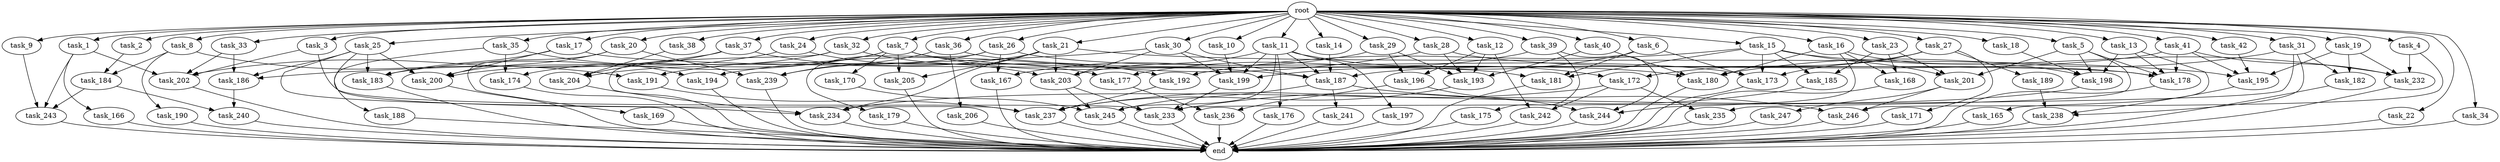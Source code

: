 digraph G {
  task_189 [size="6957847019.520000"];
  task_240 [size="6184752906.240000"];
  task_15 [size="10.240000"];
  task_185 [size="7301444403.200000"];
  task_175 [size="4209067950.080000"];
  task_9 [size="10.240000"];
  task_40 [size="10.240000"];
  task_183 [size="19756849561.600002"];
  task_4 [size="10.240000"];
  task_179 [size="4209067950.080000"];
  task_20 [size="10.240000"];
  task_166 [size="2147483648.000000"];
  task_13 [size="10.240000"];
  task_16 [size="10.240000"];
  task_14 [size="10.240000"];
  task_174 [size="8933531975.680000"];
  task_3 [size="10.240000"];
  task_204 [size="18296560680.959999"];
  task_192 [size="4552665333.760000"];
  task_5 [size="10.240000"];
  task_169 [size="5497558138.880000"];
  task_199 [size="15633680957.440001"];
  task_180 [size="18210661335.040001"];
  task_26 [size="10.240000"];
  task_28 [size="10.240000"];
  task_203 [size="16750372454.400000"];
  task_42 [size="10.240000"];
  task_233 [size="19842748907.520000"];
  task_2 [size="10.240000"];
  task_186 [size="5927054868.480000"];
  task_172 [size="13915694039.040001"];
  task_7 [size="10.240000"];
  task_176 [size="6957847019.520000"];
  task_25 [size="10.240000"];
  task_190 [size="8589934592.000000"];
  task_201 [size="8675833937.920000"];
  task_31 [size="10.240000"];
  task_188 [size="8589934592.000000"];
  task_232 [size="15719580303.360001"];
  task_191 [size="12799002542.080000"];
  task_23 [size="10.240000"];
  task_165 [size="343597383.680000"];
  task_194 [size="17179869184.000000"];
  task_238 [size="9448928051.200001"];
  task_200 [size="17437567221.760002"];
  task_237 [size="17523466567.680000"];
  task_29 [size="10.240000"];
  task_1 [size="10.240000"];
  task_205 [size="12799002542.080000"];
  task_197 [size="6957847019.520000"];
  task_195 [size="14602888806.400000"];
  task_173 [size="18468359372.799999"];
  task_246 [size="9448928051.200001"];
  task_236 [size="8418135900.160000"];
  task_171 [size="6957847019.520000"];
  task_198 [size="12884901888.000000"];
  task_184 [size="15547781611.520000"];
  task_244 [size="15375982919.680000"];
  task_24 [size="10.240000"];
  task_18 [size="10.240000"];
  task_181 [size="15891378995.200001"];
  task_167 [size="4982162063.360000"];
  task_243 [size="13829794693.120001"];
  task_242 [size="8332236554.240000"];
  task_170 [size="8589934592.000000"];
  task_245 [size="17695265259.520000"];
  task_32 [size="10.240000"];
  task_12 [size="10.240000"];
  task_22 [size="10.240000"];
  task_19 [size="10.240000"];
  task_41 [size="10.240000"];
  task_168 [size="10050223472.639999"];
  task_21 [size="10.240000"];
  task_177 [size="4982162063.360000"];
  task_193 [size="12884901888.000000"];
  task_30 [size="10.240000"];
  task_39 [size="10.240000"];
  task_8 [size="10.240000"];
  task_34 [size="10.240000"];
  root [size="0.000000"];
  task_17 [size="10.240000"];
  end [size="0.000000"];
  task_202 [size="8847632629.760000"];
  task_10 [size="10.240000"];
  task_27 [size="10.240000"];
  task_182 [size="5239860101.120000"];
  task_6 [size="10.240000"];
  task_37 [size="10.240000"];
  task_35 [size="10.240000"];
  task_33 [size="10.240000"];
  task_241 [size="2147483648.000000"];
  task_239 [size="16664473108.480000"];
  task_38 [size="10.240000"];
  task_234 [size="12970801233.920000"];
  task_196 [size="2147483648.000000"];
  task_247 [size="3092376453.120000"];
  task_206 [size="6957847019.520000"];
  task_187 [size="23278722744.320000"];
  task_11 [size="10.240000"];
  task_36 [size="10.240000"];
  task_178 [size="21474836480.000000"];
  task_235 [size="8332236554.240000"];

  task_189 -> task_238 [size="301989888.000000"];
  task_240 -> end [size="1.000000"];
  task_15 -> task_181 [size="411041792.000000"];
  task_15 -> task_192 [size="411041792.000000"];
  task_15 -> task_173 [size="411041792.000000"];
  task_15 -> task_185 [size="411041792.000000"];
  task_15 -> task_201 [size="411041792.000000"];
  task_15 -> task_232 [size="411041792.000000"];
  task_185 -> task_233 [size="679477248.000000"];
  task_175 -> end [size="1.000000"];
  task_9 -> task_243 [size="838860800.000000"];
  task_40 -> task_180 [size="209715200.000000"];
  task_40 -> task_193 [size="209715200.000000"];
  task_183 -> end [size="1.000000"];
  task_4 -> task_246 [size="411041792.000000"];
  task_4 -> task_232 [size="411041792.000000"];
  task_179 -> end [size="1.000000"];
  task_20 -> task_239 [size="536870912.000000"];
  task_20 -> task_169 [size="536870912.000000"];
  task_20 -> task_200 [size="536870912.000000"];
  task_166 -> end [size="1.000000"];
  task_13 -> task_178 [size="33554432.000000"];
  task_13 -> task_198 [size="33554432.000000"];
  task_13 -> task_165 [size="33554432.000000"];
  task_16 -> task_168 [size="679477248.000000"];
  task_16 -> task_180 [size="679477248.000000"];
  task_16 -> task_198 [size="679477248.000000"];
  task_16 -> task_244 [size="679477248.000000"];
  task_14 -> task_187 [size="209715200.000000"];
  task_174 -> end [size="1.000000"];
  task_3 -> task_202 [size="209715200.000000"];
  task_3 -> task_233 [size="209715200.000000"];
  task_204 -> end [size="1.000000"];
  task_192 -> task_237 [size="134217728.000000"];
  task_5 -> task_178 [size="134217728.000000"];
  task_5 -> task_198 [size="134217728.000000"];
  task_5 -> task_235 [size="134217728.000000"];
  task_5 -> task_201 [size="134217728.000000"];
  task_169 -> end [size="1.000000"];
  task_199 -> task_233 [size="536870912.000000"];
  task_180 -> end [size="1.000000"];
  task_26 -> task_167 [size="411041792.000000"];
  task_26 -> task_179 [size="411041792.000000"];
  task_26 -> task_173 [size="411041792.000000"];
  task_26 -> task_239 [size="411041792.000000"];
  task_28 -> task_178 [size="838860800.000000"];
  task_28 -> task_193 [size="838860800.000000"];
  task_28 -> task_194 [size="838860800.000000"];
  task_203 -> task_233 [size="301989888.000000"];
  task_203 -> task_245 [size="301989888.000000"];
  task_42 -> task_195 [size="301989888.000000"];
  task_233 -> end [size="1.000000"];
  task_2 -> task_184 [size="679477248.000000"];
  task_186 -> task_240 [size="301989888.000000"];
  task_172 -> task_235 [size="679477248.000000"];
  task_172 -> task_237 [size="679477248.000000"];
  task_172 -> task_242 [size="679477248.000000"];
  task_7 -> task_181 [size="838860800.000000"];
  task_7 -> task_183 [size="838860800.000000"];
  task_7 -> task_204 [size="838860800.000000"];
  task_7 -> task_187 [size="838860800.000000"];
  task_7 -> task_170 [size="838860800.000000"];
  task_7 -> task_205 [size="838860800.000000"];
  task_176 -> end [size="1.000000"];
  task_25 -> task_183 [size="411041792.000000"];
  task_25 -> task_186 [size="411041792.000000"];
  task_25 -> task_237 [size="411041792.000000"];
  task_25 -> task_200 [size="411041792.000000"];
  task_25 -> task_234 [size="411041792.000000"];
  task_190 -> end [size="1.000000"];
  task_201 -> task_246 [size="301989888.000000"];
  task_201 -> task_247 [size="301989888.000000"];
  task_31 -> task_180 [size="209715200.000000"];
  task_31 -> task_233 [size="209715200.000000"];
  task_31 -> task_182 [size="209715200.000000"];
  task_31 -> task_238 [size="209715200.000000"];
  task_188 -> end [size="1.000000"];
  task_232 -> end [size="1.000000"];
  task_191 -> task_237 [size="75497472.000000"];
  task_23 -> task_168 [size="301989888.000000"];
  task_23 -> task_201 [size="301989888.000000"];
  task_23 -> task_185 [size="301989888.000000"];
  task_165 -> end [size="1.000000"];
  task_194 -> end [size="1.000000"];
  task_238 -> end [size="1.000000"];
  task_200 -> end [size="1.000000"];
  task_237 -> end [size="1.000000"];
  task_29 -> task_167 [size="75497472.000000"];
  task_29 -> task_196 [size="75497472.000000"];
  task_29 -> task_193 [size="75497472.000000"];
  task_1 -> task_202 [size="209715200.000000"];
  task_1 -> task_243 [size="209715200.000000"];
  task_1 -> task_166 [size="209715200.000000"];
  task_205 -> end [size="1.000000"];
  task_197 -> end [size="1.000000"];
  task_195 -> task_238 [size="411041792.000000"];
  task_173 -> end [size="1.000000"];
  task_246 -> end [size="1.000000"];
  task_236 -> end [size="1.000000"];
  task_171 -> end [size="1.000000"];
  task_198 -> task_234 [size="411041792.000000"];
  task_184 -> task_243 [size="301989888.000000"];
  task_184 -> task_240 [size="301989888.000000"];
  task_244 -> end [size="1.000000"];
  task_24 -> task_177 [size="75497472.000000"];
  task_24 -> task_200 [size="75497472.000000"];
  task_18 -> task_198 [size="411041792.000000"];
  task_181 -> end [size="1.000000"];
  task_167 -> end [size="1.000000"];
  task_243 -> end [size="1.000000"];
  task_242 -> end [size="1.000000"];
  task_170 -> task_245 [size="536870912.000000"];
  task_245 -> end [size="1.000000"];
  task_32 -> task_192 [size="33554432.000000"];
  task_32 -> task_174 [size="33554432.000000"];
  task_32 -> task_234 [size="33554432.000000"];
  task_12 -> task_196 [size="134217728.000000"];
  task_12 -> task_242 [size="134217728.000000"];
  task_12 -> task_193 [size="134217728.000000"];
  task_22 -> end [size="1.000000"];
  task_19 -> task_182 [size="301989888.000000"];
  task_19 -> task_232 [size="301989888.000000"];
  task_19 -> task_195 [size="301989888.000000"];
  task_41 -> task_178 [size="411041792.000000"];
  task_41 -> task_232 [size="411041792.000000"];
  task_41 -> task_195 [size="411041792.000000"];
  task_41 -> task_187 [size="411041792.000000"];
  task_168 -> end [size="1.000000"];
  task_21 -> task_203 [size="411041792.000000"];
  task_21 -> task_191 [size="411041792.000000"];
  task_21 -> task_195 [size="411041792.000000"];
  task_21 -> task_234 [size="411041792.000000"];
  task_21 -> task_205 [size="411041792.000000"];
  task_177 -> task_236 [size="411041792.000000"];
  task_193 -> task_237 [size="411041792.000000"];
  task_30 -> task_203 [size="134217728.000000"];
  task_30 -> task_186 [size="134217728.000000"];
  task_30 -> task_199 [size="134217728.000000"];
  task_30 -> task_187 [size="134217728.000000"];
  task_39 -> task_244 [size="411041792.000000"];
  task_39 -> task_177 [size="411041792.000000"];
  task_39 -> task_175 [size="411041792.000000"];
  task_8 -> task_190 [size="838860800.000000"];
  task_8 -> task_191 [size="838860800.000000"];
  task_8 -> task_184 [size="838860800.000000"];
  task_34 -> end [size="1.000000"];
  root -> task_39 [size="1.000000"];
  root -> task_26 [size="1.000000"];
  root -> task_8 [size="1.000000"];
  root -> task_34 [size="1.000000"];
  root -> task_28 [size="1.000000"];
  root -> task_15 [size="1.000000"];
  root -> task_2 [size="1.000000"];
  root -> task_17 [size="1.000000"];
  root -> task_9 [size="1.000000"];
  root -> task_6 [size="1.000000"];
  root -> task_40 [size="1.000000"];
  root -> task_10 [size="1.000000"];
  root -> task_27 [size="1.000000"];
  root -> task_7 [size="1.000000"];
  root -> task_4 [size="1.000000"];
  root -> task_24 [size="1.000000"];
  root -> task_25 [size="1.000000"];
  root -> task_18 [size="1.000000"];
  root -> task_33 [size="1.000000"];
  root -> task_35 [size="1.000000"];
  root -> task_13 [size="1.000000"];
  root -> task_31 [size="1.000000"];
  root -> task_14 [size="1.000000"];
  root -> task_1 [size="1.000000"];
  root -> task_23 [size="1.000000"];
  root -> task_11 [size="1.000000"];
  root -> task_3 [size="1.000000"];
  root -> task_37 [size="1.000000"];
  root -> task_20 [size="1.000000"];
  root -> task_29 [size="1.000000"];
  root -> task_32 [size="1.000000"];
  root -> task_5 [size="1.000000"];
  root -> task_12 [size="1.000000"];
  root -> task_38 [size="1.000000"];
  root -> task_22 [size="1.000000"];
  root -> task_19 [size="1.000000"];
  root -> task_41 [size="1.000000"];
  root -> task_36 [size="1.000000"];
  root -> task_21 [size="1.000000"];
  root -> task_16 [size="1.000000"];
  root -> task_42 [size="1.000000"];
  root -> task_30 [size="1.000000"];
  task_17 -> task_178 [size="679477248.000000"];
  task_17 -> task_183 [size="679477248.000000"];
  task_17 -> task_200 [size="679477248.000000"];
  task_202 -> end [size="1.000000"];
  task_10 -> task_199 [size="411041792.000000"];
  task_27 -> task_189 [size="679477248.000000"];
  task_27 -> task_171 [size="679477248.000000"];
  task_27 -> task_173 [size="679477248.000000"];
  task_27 -> task_172 [size="679477248.000000"];
  task_182 -> end [size="1.000000"];
  task_6 -> task_181 [size="301989888.000000"];
  task_6 -> task_199 [size="301989888.000000"];
  task_6 -> task_173 [size="301989888.000000"];
  task_37 -> task_202 [size="411041792.000000"];
  task_37 -> task_203 [size="411041792.000000"];
  task_37 -> task_204 [size="411041792.000000"];
  task_35 -> task_188 [size="838860800.000000"];
  task_35 -> task_174 [size="838860800.000000"];
  task_35 -> task_194 [size="838860800.000000"];
  task_33 -> task_202 [size="33554432.000000"];
  task_33 -> task_186 [size="33554432.000000"];
  task_241 -> end [size="1.000000"];
  task_239 -> end [size="1.000000"];
  task_38 -> task_204 [size="536870912.000000"];
  task_234 -> end [size="1.000000"];
  task_196 -> task_244 [size="411041792.000000"];
  task_196 -> task_236 [size="411041792.000000"];
  task_247 -> end [size="1.000000"];
  task_206 -> end [size="1.000000"];
  task_187 -> task_246 [size="209715200.000000"];
  task_187 -> task_241 [size="209715200.000000"];
  task_187 -> task_245 [size="209715200.000000"];
  task_11 -> task_197 [size="679477248.000000"];
  task_11 -> task_172 [size="679477248.000000"];
  task_11 -> task_203 [size="679477248.000000"];
  task_11 -> task_176 [size="679477248.000000"];
  task_11 -> task_199 [size="679477248.000000"];
  task_11 -> task_245 [size="679477248.000000"];
  task_11 -> task_187 [size="679477248.000000"];
  task_36 -> task_180 [size="679477248.000000"];
  task_36 -> task_206 [size="679477248.000000"];
  task_36 -> task_239 [size="679477248.000000"];
  task_178 -> end [size="1.000000"];
  task_235 -> end [size="1.000000"];
}
